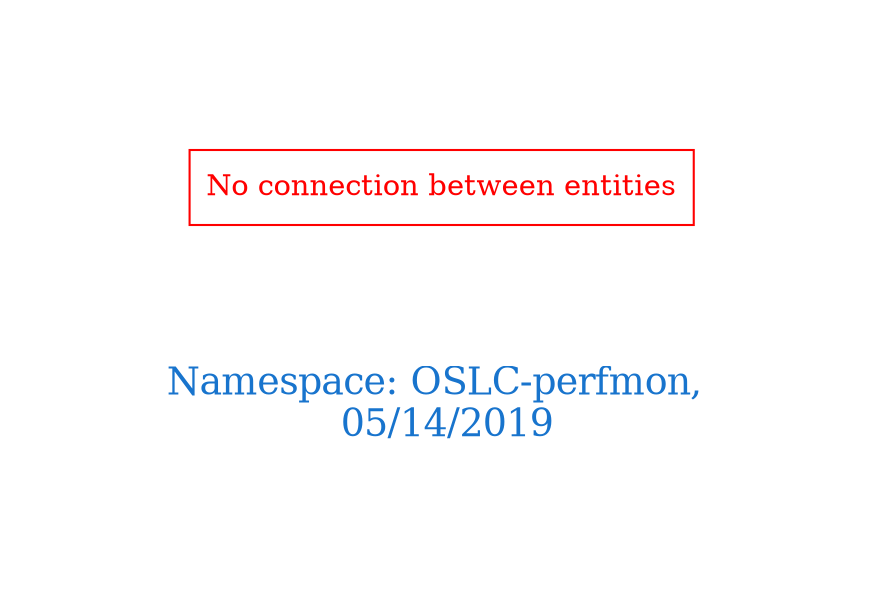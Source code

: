 digraph OGIT_ontology {
 graph [ rankdir= LR,pad=1 
fontsize = 18,
fontcolor= dodgerblue3,label = "\n\n\nNamespace: OSLC-perfmon, \n 05/14/2019"];
node[shape=polygon];
edge [  color="gray81"];

"No connection between entities" [fontcolor = "red",color="red", shape="polygon"]
}
